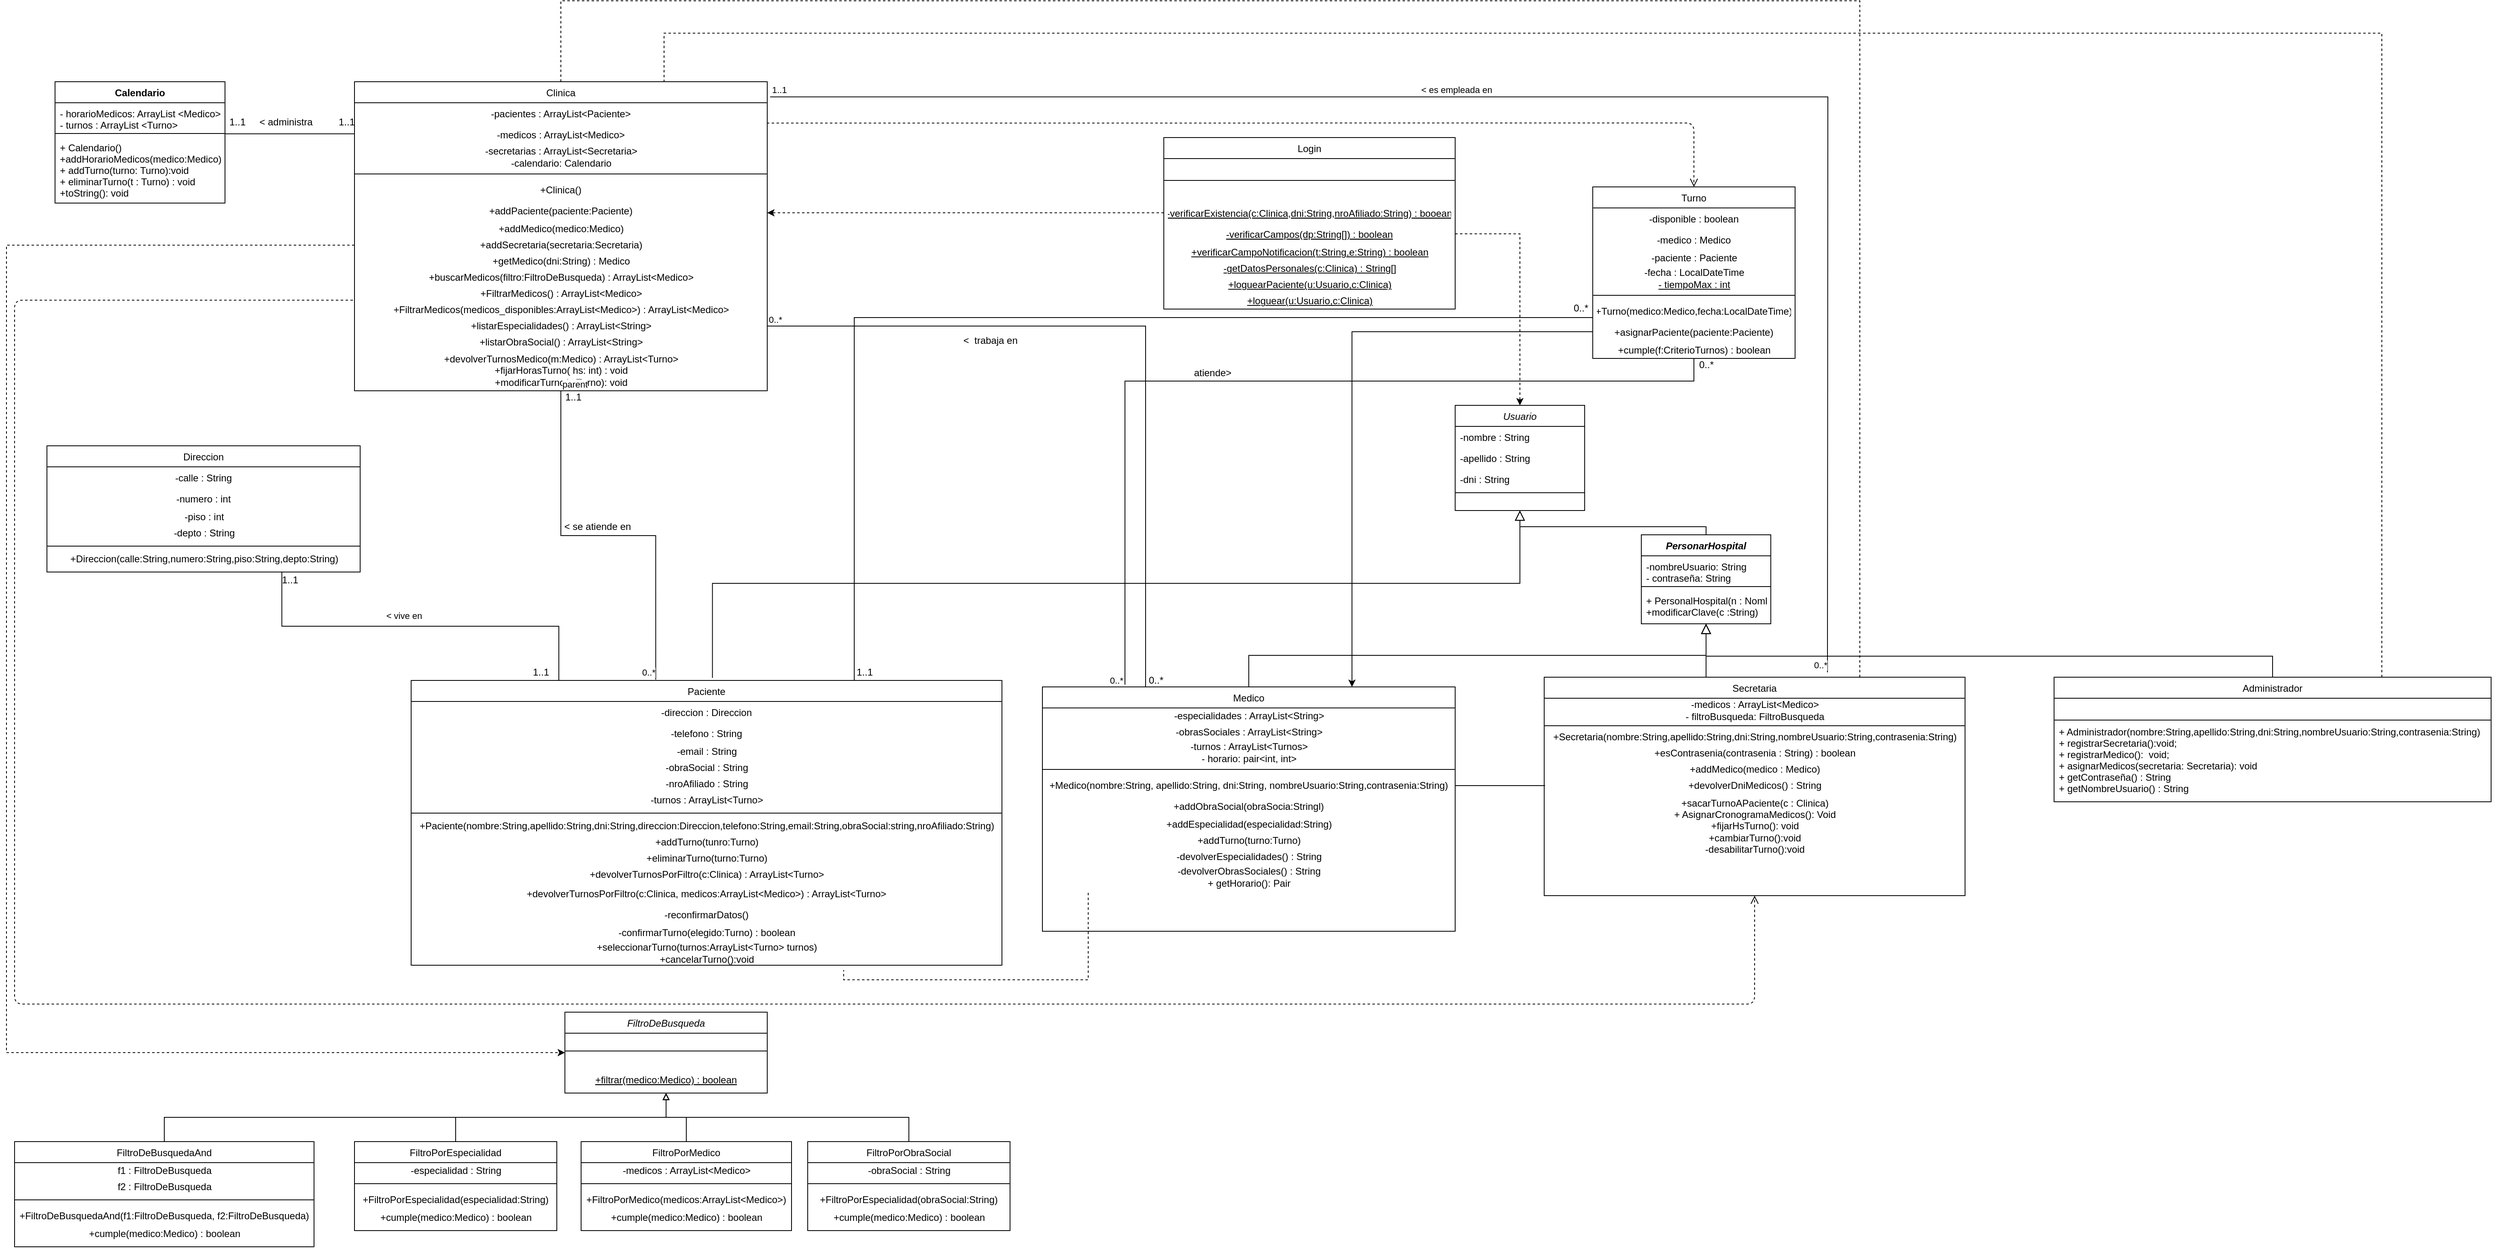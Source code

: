 <mxfile version="20.0.1" type="device" pages="2"><diagram id="C5RBs43oDa-KdzZeNtuy" name="Page-1"><mxGraphModel dx="3432" dy="2090" grid="1" gridSize="10" guides="1" tooltips="1" connect="1" arrows="1" fold="1" page="1" pageScale="1" pageWidth="827" pageHeight="1169" math="0" shadow="0"><root><mxCell id="WIyWlLk6GJQsqaUBKTNV-0"/><mxCell id="WIyWlLk6GJQsqaUBKTNV-1" parent="WIyWlLk6GJQsqaUBKTNV-0"/><mxCell id="zkfFHV4jXpPFQw0GAbJ--0" value="Usuario" style="swimlane;fontStyle=2;align=center;verticalAlign=top;childLayout=stackLayout;horizontal=1;startSize=26;horizontalStack=0;resizeParent=1;resizeLast=0;collapsible=1;marginBottom=0;rounded=0;shadow=0;strokeWidth=1;" parent="WIyWlLk6GJQsqaUBKTNV-1" vertex="1"><mxGeometry x="160" width="160" height="130" as="geometry"><mxRectangle x="230" y="140" width="160" height="26" as="alternateBounds"/></mxGeometry></mxCell><mxCell id="zkfFHV4jXpPFQw0GAbJ--1" value="-nombre : String" style="text;align=left;verticalAlign=top;spacingLeft=4;spacingRight=4;overflow=hidden;rotatable=0;points=[[0,0.5],[1,0.5]];portConstraint=eastwest;" parent="zkfFHV4jXpPFQw0GAbJ--0" vertex="1"><mxGeometry y="26" width="160" height="26" as="geometry"/></mxCell><mxCell id="zkfFHV4jXpPFQw0GAbJ--2" value="-apellido : String" style="text;align=left;verticalAlign=top;spacingLeft=4;spacingRight=4;overflow=hidden;rotatable=0;points=[[0,0.5],[1,0.5]];portConstraint=eastwest;rounded=0;shadow=0;html=0;" parent="zkfFHV4jXpPFQw0GAbJ--0" vertex="1"><mxGeometry y="52" width="160" height="26" as="geometry"/></mxCell><mxCell id="zkfFHV4jXpPFQw0GAbJ--3" value="-dni : String" style="text;align=left;verticalAlign=top;spacingLeft=4;spacingRight=4;overflow=hidden;rotatable=0;points=[[0,0.5],[1,0.5]];portConstraint=eastwest;rounded=0;shadow=0;html=0;" parent="zkfFHV4jXpPFQw0GAbJ--0" vertex="1"><mxGeometry y="78" width="160" height="26" as="geometry"/></mxCell><mxCell id="zkfFHV4jXpPFQw0GAbJ--4" value="" style="line;html=1;strokeWidth=1;align=left;verticalAlign=middle;spacingTop=-1;spacingLeft=3;spacingRight=3;rotatable=0;labelPosition=right;points=[];portConstraint=eastwest;" parent="zkfFHV4jXpPFQw0GAbJ--0" vertex="1"><mxGeometry y="104" width="160" height="8" as="geometry"/></mxCell><mxCell id="zkfFHV4jXpPFQw0GAbJ--6" value="Medico" style="swimlane;fontStyle=0;align=center;verticalAlign=top;childLayout=stackLayout;horizontal=1;startSize=26;horizontalStack=0;resizeParent=1;resizeLast=0;collapsible=1;marginBottom=0;rounded=0;shadow=0;strokeWidth=1;" parent="WIyWlLk6GJQsqaUBKTNV-1" vertex="1"><mxGeometry x="-350" y="348" width="510" height="302" as="geometry"><mxRectangle x="130" y="380" width="160" height="26" as="alternateBounds"/></mxGeometry></mxCell><mxCell id="YJvVPJlrPGk8DNCtohUj-0" value="-especialidades : ArrayList&amp;lt;String&amp;gt;" style="text;html=1;align=center;verticalAlign=middle;resizable=0;points=[];autosize=1;strokeColor=none;fillColor=none;" parent="zkfFHV4jXpPFQw0GAbJ--6" vertex="1"><mxGeometry y="26" width="510" height="20" as="geometry"/></mxCell><mxCell id="YJvVPJlrPGk8DNCtohUj-1" value="-obrasSociales : ArrayList&amp;lt;String&amp;gt;" style="text;html=1;align=center;verticalAlign=middle;resizable=0;points=[];autosize=1;strokeColor=none;fillColor=none;" parent="zkfFHV4jXpPFQw0GAbJ--6" vertex="1"><mxGeometry y="46" width="510" height="20" as="geometry"/></mxCell><mxCell id="YJvVPJlrPGk8DNCtohUj-2" value="-turnos : ArrayList&amp;lt;Turnos&amp;gt;&lt;br&gt;- horario: pair&amp;lt;int, int&amp;gt;" style="text;html=1;align=center;verticalAlign=middle;resizable=0;points=[];autosize=1;strokeColor=none;fillColor=none;" parent="zkfFHV4jXpPFQw0GAbJ--6" vertex="1"><mxGeometry y="66" width="510" height="30" as="geometry"/></mxCell><mxCell id="zkfFHV4jXpPFQw0GAbJ--9" value="" style="line;html=1;strokeWidth=1;align=left;verticalAlign=middle;spacingTop=-1;spacingLeft=3;spacingRight=3;rotatable=0;labelPosition=right;points=[];portConstraint=eastwest;" parent="zkfFHV4jXpPFQw0GAbJ--6" vertex="1"><mxGeometry y="96" width="510" height="12" as="geometry"/></mxCell><mxCell id="zkfFHV4jXpPFQw0GAbJ--10" value="+Medico(nombre:String, apellido:String, dni:String, nombreUsuario:String,contrasenia:String)" style="text;align=center;verticalAlign=top;spacingLeft=4;spacingRight=4;overflow=hidden;rotatable=0;points=[[0,0.5],[1,0.5]];portConstraint=eastwest;fontStyle=0" parent="zkfFHV4jXpPFQw0GAbJ--6" vertex="1"><mxGeometry y="108" width="510" height="26" as="geometry"/></mxCell><mxCell id="zkfFHV4jXpPFQw0GAbJ--11" value="+addObraSocial(obraSocia:Stringl)" style="text;align=center;verticalAlign=top;spacingLeft=4;spacingRight=4;overflow=hidden;rotatable=0;points=[[0,0.5],[1,0.5]];portConstraint=eastwest;" parent="zkfFHV4jXpPFQw0GAbJ--6" vertex="1"><mxGeometry y="134" width="510" height="26" as="geometry"/></mxCell><mxCell id="YJvVPJlrPGk8DNCtohUj-3" value="+addEspecialidad(especialidad:String)" style="text;html=1;align=center;verticalAlign=middle;resizable=0;points=[];autosize=1;strokeColor=none;fillColor=none;" parent="zkfFHV4jXpPFQw0GAbJ--6" vertex="1"><mxGeometry y="160" width="510" height="20" as="geometry"/></mxCell><mxCell id="YJvVPJlrPGk8DNCtohUj-4" value="+addTurno(turno:Turno)" style="text;html=1;align=center;verticalAlign=middle;resizable=0;points=[];autosize=1;strokeColor=none;fillColor=none;" parent="zkfFHV4jXpPFQw0GAbJ--6" vertex="1"><mxGeometry y="180" width="510" height="20" as="geometry"/></mxCell><mxCell id="YJvVPJlrPGk8DNCtohUj-5" value="-devolverEspecialidades() : String" style="text;html=1;align=center;verticalAlign=middle;resizable=0;points=[];autosize=1;strokeColor=none;fillColor=none;" parent="zkfFHV4jXpPFQw0GAbJ--6" vertex="1"><mxGeometry y="200" width="510" height="20" as="geometry"/></mxCell><mxCell id="YJvVPJlrPGk8DNCtohUj-7" value="-devolverObrasSociales() : String&lt;br&gt;+ getHorario(): Pair" style="text;html=1;align=center;verticalAlign=middle;resizable=0;points=[];autosize=1;strokeColor=none;fillColor=none;" parent="zkfFHV4jXpPFQw0GAbJ--6" vertex="1"><mxGeometry y="220" width="510" height="30" as="geometry"/></mxCell><mxCell id="zkfFHV4jXpPFQw0GAbJ--12" value="" style="endArrow=block;endSize=10;endFill=0;shadow=0;strokeWidth=1;rounded=0;edgeStyle=elbowEdgeStyle;elbow=vertical;" parent="WIyWlLk6GJQsqaUBKTNV-1" source="zkfFHV4jXpPFQw0GAbJ--6" target="wEVzFLcXur8qEHXcMYnz-27" edge="1"><mxGeometry width="160" relative="1" as="geometry"><mxPoint x="200" y="203" as="sourcePoint"/><mxPoint x="200" y="203" as="targetPoint"/></mxGeometry></mxCell><mxCell id="YJvVPJlrPGk8DNCtohUj-201" style="edgeStyle=elbowEdgeStyle;rounded=0;orthogonalLoop=1;jettySize=auto;elbow=vertical;html=1;exitX=0.75;exitY=0;exitDx=0;exitDy=0;entryX=0.5;entryY=0;entryDx=0;entryDy=0;endArrow=none;endFill=0;dashed=1;" parent="WIyWlLk6GJQsqaUBKTNV-1" source="zkfFHV4jXpPFQw0GAbJ--13" target="YJvVPJlrPGk8DNCtohUj-53" edge="1"><mxGeometry relative="1" as="geometry"><Array as="points"><mxPoint x="-900" y="-500"/><mxPoint x="-870" y="-500"/><mxPoint y="-500"/></Array></mxGeometry></mxCell><mxCell id="zkfFHV4jXpPFQw0GAbJ--13" value="Secretaria" style="swimlane;fontStyle=0;align=center;verticalAlign=top;childLayout=stackLayout;horizontal=1;startSize=26;horizontalStack=0;resizeParent=1;resizeLast=0;collapsible=1;marginBottom=0;rounded=0;shadow=0;strokeWidth=1;" parent="WIyWlLk6GJQsqaUBKTNV-1" vertex="1"><mxGeometry x="270" y="336" width="520" height="270" as="geometry"><mxRectangle x="340" y="380" width="170" height="26" as="alternateBounds"/></mxGeometry></mxCell><mxCell id="YJvVPJlrPGk8DNCtohUj-10" value="-medicos : ArrayList&amp;lt;Medico&amp;gt;&lt;br&gt;- filtroBusqueda: FiltroBusqueda" style="text;html=1;align=center;verticalAlign=middle;resizable=0;points=[];autosize=1;strokeColor=none;fillColor=none;" parent="zkfFHV4jXpPFQw0GAbJ--13" vertex="1"><mxGeometry y="26" width="520" height="30" as="geometry"/></mxCell><mxCell id="zkfFHV4jXpPFQw0GAbJ--15" value="" style="line;html=1;strokeWidth=1;align=left;verticalAlign=middle;spacingTop=-1;spacingLeft=3;spacingRight=3;rotatable=0;labelPosition=right;points=[];portConstraint=eastwest;" parent="zkfFHV4jXpPFQw0GAbJ--13" vertex="1"><mxGeometry y="56" width="520" height="8" as="geometry"/></mxCell><mxCell id="YJvVPJlrPGk8DNCtohUj-12" value="+Secretaria(nombre:String,apellido:String,dni:String,nombreUsuario:String,contrasenia:String)" style="text;html=1;align=center;verticalAlign=middle;resizable=0;points=[];autosize=1;strokeColor=none;fillColor=none;" parent="zkfFHV4jXpPFQw0GAbJ--13" vertex="1"><mxGeometry y="64" width="520" height="20" as="geometry"/></mxCell><mxCell id="YJvVPJlrPGk8DNCtohUj-13" value="+esContrasenia(contrasenia : String) : boolean" style="text;html=1;align=center;verticalAlign=middle;resizable=0;points=[];autosize=1;strokeColor=none;fillColor=none;" parent="zkfFHV4jXpPFQw0GAbJ--13" vertex="1"><mxGeometry y="84" width="520" height="20" as="geometry"/></mxCell><mxCell id="YJvVPJlrPGk8DNCtohUj-14" value="+addMedico(medico : Medico)" style="text;html=1;align=center;verticalAlign=middle;resizable=0;points=[];autosize=1;strokeColor=none;fillColor=none;" parent="zkfFHV4jXpPFQw0GAbJ--13" vertex="1"><mxGeometry y="104" width="520" height="20" as="geometry"/></mxCell><mxCell id="YJvVPJlrPGk8DNCtohUj-15" value="+devolverDniMedicos() : String" style="text;html=1;align=center;verticalAlign=middle;resizable=0;points=[];autosize=1;strokeColor=none;fillColor=none;" parent="zkfFHV4jXpPFQw0GAbJ--13" vertex="1"><mxGeometry y="124" width="520" height="20" as="geometry"/></mxCell><mxCell id="YJvVPJlrPGk8DNCtohUj-16" value="+sacarTurnoAPaciente(c : Clinica)&lt;br&gt;+ AsignarCronogramaMedicos(): Void&lt;br&gt;+fijarHsTurno(): void&lt;br&gt;+cambiarTurno():void&lt;br&gt;-desabilitarTurno():void" style="text;html=1;align=center;verticalAlign=middle;resizable=0;points=[];autosize=1;strokeColor=none;fillColor=none;" parent="zkfFHV4jXpPFQw0GAbJ--13" vertex="1"><mxGeometry y="144" width="520" height="80" as="geometry"/></mxCell><mxCell id="zkfFHV4jXpPFQw0GAbJ--16" value="" style="endArrow=block;endSize=10;endFill=0;shadow=0;strokeWidth=1;rounded=0;edgeStyle=elbowEdgeStyle;elbow=vertical;" parent="WIyWlLk6GJQsqaUBKTNV-1" source="zkfFHV4jXpPFQw0GAbJ--13" target="wEVzFLcXur8qEHXcMYnz-27" edge="1"><mxGeometry width="160" relative="1" as="geometry"><mxPoint x="210" y="373" as="sourcePoint"/><mxPoint x="490" y="280" as="targetPoint"/><Array as="points"><mxPoint x="470" y="290"/></Array></mxGeometry></mxCell><mxCell id="YJvVPJlrPGk8DNCtohUj-194" style="edgeStyle=elbowEdgeStyle;rounded=0;orthogonalLoop=1;jettySize=auto;html=1;exitX=0.25;exitY=0;exitDx=0;exitDy=0;entryX=0.75;entryY=1;entryDx=0;entryDy=0;endArrow=none;endFill=0;elbow=vertical;" parent="WIyWlLk6GJQsqaUBKTNV-1" source="YJvVPJlrPGk8DNCtohUj-19" target="YJvVPJlrPGk8DNCtohUj-178" edge="1"><mxGeometry relative="1" as="geometry"/></mxCell><mxCell id="JZirgzy_KNAZQHw5U1DN-0" value="&amp;lt; vive en" style="edgeLabel;html=1;align=center;verticalAlign=middle;resizable=0;points=[];" vertex="1" connectable="0" parent="YJvVPJlrPGk8DNCtohUj-194"><mxGeometry x="0.09" y="1" relative="1" as="geometry"><mxPoint x="1" y="-14" as="offset"/></mxGeometry></mxCell><mxCell id="YJvVPJlrPGk8DNCtohUj-195" style="edgeStyle=orthogonalEdgeStyle;rounded=0;orthogonalLoop=1;jettySize=auto;html=1;exitX=0.75;exitY=0;exitDx=0;exitDy=0;entryX=0;entryY=0.827;entryDx=0;entryDy=0;endArrow=none;endFill=0;entryPerimeter=0;" parent="WIyWlLk6GJQsqaUBKTNV-1" source="YJvVPJlrPGk8DNCtohUj-19" target="YJvVPJlrPGk8DNCtohUj-47" edge="1"><mxGeometry relative="1" as="geometry"/></mxCell><mxCell id="YJvVPJlrPGk8DNCtohUj-19" value="Paciente" style="swimlane;fontStyle=0;align=center;verticalAlign=top;childLayout=stackLayout;horizontal=1;startSize=26;horizontalStack=0;resizeParent=1;resizeLast=0;collapsible=1;marginBottom=0;rounded=0;shadow=0;strokeWidth=1;" parent="WIyWlLk6GJQsqaUBKTNV-1" vertex="1"><mxGeometry x="-1130" y="340" width="730" height="352" as="geometry"><mxRectangle x="130" y="380" width="160" height="26" as="alternateBounds"/></mxGeometry></mxCell><mxCell id="YJvVPJlrPGk8DNCtohUj-20" value="-direccion : Direccion" style="text;align=center;verticalAlign=top;spacingLeft=4;spacingRight=4;overflow=hidden;rotatable=0;points=[[0,0.5],[1,0.5]];portConstraint=eastwest;" parent="YJvVPJlrPGk8DNCtohUj-19" vertex="1"><mxGeometry y="26" width="730" height="26" as="geometry"/></mxCell><mxCell id="YJvVPJlrPGk8DNCtohUj-21" value="-telefono : String" style="text;align=center;verticalAlign=top;spacingLeft=4;spacingRight=4;overflow=hidden;rotatable=0;points=[[0,0.5],[1,0.5]];portConstraint=eastwest;rounded=0;shadow=0;html=0;" parent="YJvVPJlrPGk8DNCtohUj-19" vertex="1"><mxGeometry y="52" width="730" height="26" as="geometry"/></mxCell><mxCell id="YJvVPJlrPGk8DNCtohUj-22" value="-email : String" style="text;html=1;align=center;verticalAlign=middle;resizable=0;points=[];autosize=1;strokeColor=none;fillColor=none;" parent="YJvVPJlrPGk8DNCtohUj-19" vertex="1"><mxGeometry y="78" width="730" height="20" as="geometry"/></mxCell><mxCell id="YJvVPJlrPGk8DNCtohUj-23" value="-obraSocial : String" style="text;html=1;align=center;verticalAlign=middle;resizable=0;points=[];autosize=1;strokeColor=none;fillColor=none;" parent="YJvVPJlrPGk8DNCtohUj-19" vertex="1"><mxGeometry y="98" width="730" height="20" as="geometry"/></mxCell><mxCell id="YJvVPJlrPGk8DNCtohUj-24" value="-nroAfiliado : String" style="text;html=1;align=center;verticalAlign=middle;resizable=0;points=[];autosize=1;strokeColor=none;fillColor=none;" parent="YJvVPJlrPGk8DNCtohUj-19" vertex="1"><mxGeometry y="118" width="730" height="20" as="geometry"/></mxCell><mxCell id="YJvVPJlrPGk8DNCtohUj-33" value="-turnos : ArrayList&amp;lt;Turno&amp;gt;" style="text;html=1;align=center;verticalAlign=middle;resizable=0;points=[];autosize=1;strokeColor=none;fillColor=none;" parent="YJvVPJlrPGk8DNCtohUj-19" vertex="1"><mxGeometry y="138" width="730" height="20" as="geometry"/></mxCell><mxCell id="YJvVPJlrPGk8DNCtohUj-25" value="" style="line;html=1;strokeWidth=1;align=left;verticalAlign=middle;spacingTop=-1;spacingLeft=3;spacingRight=3;rotatable=0;labelPosition=right;points=[];portConstraint=eastwest;" parent="YJvVPJlrPGk8DNCtohUj-19" vertex="1"><mxGeometry y="158" width="730" height="12" as="geometry"/></mxCell><mxCell id="YJvVPJlrPGk8DNCtohUj-31" value="+Paciente(nombre:String,apellido:String,dni:String,direccion:Direccion,telefono:String,email:String,obraSocial:string,nroAfiliado:String)" style="text;html=1;align=center;verticalAlign=middle;resizable=0;points=[];autosize=1;strokeColor=none;fillColor=none;" parent="YJvVPJlrPGk8DNCtohUj-19" vertex="1"><mxGeometry y="170" width="730" height="20" as="geometry"/></mxCell><mxCell id="YJvVPJlrPGk8DNCtohUj-30" value="+addTurno(tunro:Turno)" style="text;html=1;align=center;verticalAlign=middle;resizable=0;points=[];autosize=1;strokeColor=none;fillColor=none;" parent="YJvVPJlrPGk8DNCtohUj-19" vertex="1"><mxGeometry y="190" width="730" height="20" as="geometry"/></mxCell><mxCell id="YJvVPJlrPGk8DNCtohUj-29" value="+eliminarTurno(turno:Turno)" style="text;html=1;align=center;verticalAlign=middle;resizable=0;points=[];autosize=1;strokeColor=none;fillColor=none;" parent="YJvVPJlrPGk8DNCtohUj-19" vertex="1"><mxGeometry y="210" width="730" height="20" as="geometry"/></mxCell><mxCell id="YJvVPJlrPGk8DNCtohUj-28" value="+devolverTurnosPorFiltro(c:Clinica) : ArrayList&amp;lt;Turno&amp;gt;" style="text;html=1;align=center;verticalAlign=middle;resizable=0;points=[];autosize=1;strokeColor=none;fillColor=none;" parent="YJvVPJlrPGk8DNCtohUj-19" vertex="1"><mxGeometry y="230" width="730" height="20" as="geometry"/></mxCell><mxCell id="YJvVPJlrPGk8DNCtohUj-27" value="+devolverTurnosPorFiltro(c:Clinica, medicos:ArrayList&lt;Medico&gt;) : ArrayList&lt;Turno&gt;" style="text;align=center;verticalAlign=top;spacingLeft=4;spacingRight=4;overflow=hidden;rotatable=0;points=[[0,0.5],[1,0.5]];portConstraint=eastwest;" parent="YJvVPJlrPGk8DNCtohUj-19" vertex="1"><mxGeometry y="250" width="730" height="26" as="geometry"/></mxCell><mxCell id="YJvVPJlrPGk8DNCtohUj-26" value="-reconfirmarDatos()" style="text;align=center;verticalAlign=top;spacingLeft=4;spacingRight=4;overflow=hidden;rotatable=0;points=[[0,0.5],[1,0.5]];portConstraint=eastwest;fontStyle=0" parent="YJvVPJlrPGk8DNCtohUj-19" vertex="1"><mxGeometry y="276" width="730" height="26" as="geometry"/></mxCell><mxCell id="YJvVPJlrPGk8DNCtohUj-34" value="-confirmarTurno(elegido:Turno) : boolean" style="text;html=1;align=center;verticalAlign=middle;resizable=0;points=[];autosize=1;strokeColor=none;fillColor=none;" parent="YJvVPJlrPGk8DNCtohUj-19" vertex="1"><mxGeometry y="302" width="730" height="20" as="geometry"/></mxCell><mxCell id="YJvVPJlrPGk8DNCtohUj-35" value="+seleccionarTurno(turnos:ArrayList&amp;lt;Turno&amp;gt; turnos)&lt;br&gt;+cancelarTurno():void" style="text;html=1;align=center;verticalAlign=middle;resizable=0;points=[];autosize=1;strokeColor=none;fillColor=none;" parent="YJvVPJlrPGk8DNCtohUj-19" vertex="1"><mxGeometry y="322" width="730" height="30" as="geometry"/></mxCell><mxCell id="YJvVPJlrPGk8DNCtohUj-39" value="" style="endArrow=block;endSize=10;endFill=0;shadow=0;strokeWidth=1;rounded=0;edgeStyle=elbowEdgeStyle;elbow=vertical;exitX=0.51;exitY=-0.009;exitDx=0;exitDy=0;exitPerimeter=0;entryX=0.5;entryY=1;entryDx=0;entryDy=0;" parent="WIyWlLk6GJQsqaUBKTNV-1" source="YJvVPJlrPGk8DNCtohUj-19" target="zkfFHV4jXpPFQw0GAbJ--0" edge="1"><mxGeometry width="160" relative="1" as="geometry"><mxPoint x="-760" y="338" as="sourcePoint"/><mxPoint x="300" y="250" as="targetPoint"/><Array as="points"><mxPoint x="140" y="220"/><mxPoint x="-220" y="293"/></Array></mxGeometry></mxCell><mxCell id="YJvVPJlrPGk8DNCtohUj-40" value="Turno" style="swimlane;fontStyle=0;align=center;verticalAlign=top;childLayout=stackLayout;horizontal=1;startSize=26;horizontalStack=0;resizeParent=1;resizeLast=0;collapsible=1;marginBottom=0;rounded=0;shadow=0;strokeWidth=1;" parent="WIyWlLk6GJQsqaUBKTNV-1" vertex="1"><mxGeometry x="330" y="-270" width="250" height="212" as="geometry"><mxRectangle x="130" y="380" width="160" height="26" as="alternateBounds"/></mxGeometry></mxCell><mxCell id="YJvVPJlrPGk8DNCtohUj-41" value="-disponible : boolean" style="text;align=center;verticalAlign=top;spacingLeft=4;spacingRight=4;overflow=hidden;rotatable=0;points=[[0,0.5],[1,0.5]];portConstraint=eastwest;" parent="YJvVPJlrPGk8DNCtohUj-40" vertex="1"><mxGeometry y="26" width="250" height="26" as="geometry"/></mxCell><mxCell id="YJvVPJlrPGk8DNCtohUj-42" value="-medico : Medico" style="text;align=center;verticalAlign=top;spacingLeft=4;spacingRight=4;overflow=hidden;rotatable=0;points=[[0,0.5],[1,0.5]];portConstraint=eastwest;rounded=0;shadow=0;html=0;" parent="YJvVPJlrPGk8DNCtohUj-40" vertex="1"><mxGeometry y="52" width="250" height="26" as="geometry"/></mxCell><mxCell id="YJvVPJlrPGk8DNCtohUj-43" value="-paciente : Paciente" style="text;html=1;align=center;verticalAlign=middle;resizable=0;points=[];autosize=1;strokeColor=none;fillColor=none;" parent="YJvVPJlrPGk8DNCtohUj-40" vertex="1"><mxGeometry y="78" width="250" height="20" as="geometry"/></mxCell><mxCell id="YJvVPJlrPGk8DNCtohUj-44" value="-fecha : LocalDateTime&lt;br&gt;&lt;u&gt;- tiempoMax : int&lt;/u&gt;" style="text;html=1;align=center;verticalAlign=middle;resizable=0;points=[];autosize=1;strokeColor=none;fillColor=none;" parent="YJvVPJlrPGk8DNCtohUj-40" vertex="1"><mxGeometry y="98" width="250" height="30" as="geometry"/></mxCell><mxCell id="YJvVPJlrPGk8DNCtohUj-46" value="" style="line;html=1;strokeWidth=1;align=left;verticalAlign=middle;spacingTop=-1;spacingLeft=3;spacingRight=3;rotatable=0;labelPosition=right;points=[];portConstraint=eastwest;" parent="YJvVPJlrPGk8DNCtohUj-40" vertex="1"><mxGeometry y="128" width="250" height="12" as="geometry"/></mxCell><mxCell id="YJvVPJlrPGk8DNCtohUj-47" value="+Turno(medico:Medico,fecha:LocalDateTime)" style="text;align=center;verticalAlign=top;spacingLeft=4;spacingRight=4;overflow=hidden;rotatable=0;points=[[0,0.5],[1,0.5]];portConstraint=eastwest;fontStyle=0" parent="YJvVPJlrPGk8DNCtohUj-40" vertex="1"><mxGeometry y="140" width="250" height="26" as="geometry"/></mxCell><mxCell id="YJvVPJlrPGk8DNCtohUj-48" value="+asignarPaciente(paciente:Paciente)" style="text;align=center;verticalAlign=top;spacingLeft=4;spacingRight=4;overflow=hidden;rotatable=0;points=[[0,0.5],[1,0.5]];portConstraint=eastwest;" parent="YJvVPJlrPGk8DNCtohUj-40" vertex="1"><mxGeometry y="166" width="250" height="26" as="geometry"/></mxCell><mxCell id="YJvVPJlrPGk8DNCtohUj-49" value="+cumple(f:CriterioTurnos) : boolean" style="text;html=1;align=center;verticalAlign=middle;resizable=0;points=[];autosize=1;strokeColor=none;fillColor=none;" parent="YJvVPJlrPGk8DNCtohUj-40" vertex="1"><mxGeometry y="192" width="250" height="20" as="geometry"/></mxCell><mxCell id="YJvVPJlrPGk8DNCtohUj-53" value="Clinica" style="swimlane;fontStyle=0;align=center;verticalAlign=top;childLayout=stackLayout;horizontal=1;startSize=26;horizontalStack=0;resizeParent=1;resizeLast=0;collapsible=1;marginBottom=0;rounded=0;shadow=0;strokeWidth=1;" parent="WIyWlLk6GJQsqaUBKTNV-1" vertex="1"><mxGeometry x="-1200" y="-400" width="510" height="382" as="geometry"><mxRectangle x="130" y="380" width="160" height="26" as="alternateBounds"/></mxGeometry></mxCell><mxCell id="YJvVPJlrPGk8DNCtohUj-54" value="-pacientes : ArrayList&lt;Paciente&gt;" style="text;align=center;verticalAlign=top;spacingLeft=4;spacingRight=4;overflow=hidden;rotatable=0;points=[[0,0.5],[1,0.5]];portConstraint=eastwest;" parent="YJvVPJlrPGk8DNCtohUj-53" vertex="1"><mxGeometry y="26" width="510" height="26" as="geometry"/></mxCell><mxCell id="YJvVPJlrPGk8DNCtohUj-55" value="-medicos : ArrayList&lt;Medico&gt;" style="text;align=center;verticalAlign=top;spacingLeft=4;spacingRight=4;overflow=hidden;rotatable=0;points=[[0,0.5],[1,0.5]];portConstraint=eastwest;rounded=0;shadow=0;html=0;" parent="YJvVPJlrPGk8DNCtohUj-53" vertex="1"><mxGeometry y="52" width="510" height="26" as="geometry"/></mxCell><mxCell id="YJvVPJlrPGk8DNCtohUj-56" value="-secretarias : ArrayList&amp;lt;Secretaria&amp;gt;&lt;br&gt;-calendario: Calendario" style="text;html=1;align=center;verticalAlign=middle;resizable=0;points=[];autosize=1;strokeColor=none;fillColor=none;" parent="YJvVPJlrPGk8DNCtohUj-53" vertex="1"><mxGeometry y="78" width="510" height="30" as="geometry"/></mxCell><mxCell id="YJvVPJlrPGk8DNCtohUj-59" value="" style="line;html=1;strokeWidth=1;align=left;verticalAlign=middle;spacingTop=-1;spacingLeft=3;spacingRight=3;rotatable=0;labelPosition=right;points=[];portConstraint=eastwest;" parent="YJvVPJlrPGk8DNCtohUj-53" vertex="1"><mxGeometry y="108" width="510" height="12" as="geometry"/></mxCell><mxCell id="YJvVPJlrPGk8DNCtohUj-60" value="+Clinica()" style="text;align=center;verticalAlign=top;spacingLeft=4;spacingRight=4;overflow=hidden;rotatable=0;points=[[0,0.5],[1,0.5]];portConstraint=eastwest;fontStyle=0" parent="YJvVPJlrPGk8DNCtohUj-53" vertex="1"><mxGeometry y="120" width="510" height="26" as="geometry"/></mxCell><mxCell id="YJvVPJlrPGk8DNCtohUj-61" value="+addPaciente(paciente:Paciente)" style="text;align=center;verticalAlign=top;spacingLeft=4;spacingRight=4;overflow=hidden;rotatable=0;points=[[0,0.5],[1,0.5]];portConstraint=eastwest;" parent="YJvVPJlrPGk8DNCtohUj-53" vertex="1"><mxGeometry y="146" width="510" height="26" as="geometry"/></mxCell><mxCell id="YJvVPJlrPGk8DNCtohUj-62" value="+addMedico(medico:Medico)" style="text;html=1;align=center;verticalAlign=middle;resizable=0;points=[];autosize=1;strokeColor=none;fillColor=none;" parent="YJvVPJlrPGk8DNCtohUj-53" vertex="1"><mxGeometry y="172" width="510" height="20" as="geometry"/></mxCell><mxCell id="YJvVPJlrPGk8DNCtohUj-63" value="+addSecretaria(secretaria:Secretaria)" style="text;html=1;align=center;verticalAlign=middle;resizable=0;points=[];autosize=1;strokeColor=none;fillColor=none;" parent="YJvVPJlrPGk8DNCtohUj-53" vertex="1"><mxGeometry y="192" width="510" height="20" as="geometry"/></mxCell><mxCell id="YJvVPJlrPGk8DNCtohUj-64" value="+getMedico(dni:String) : Medico" style="text;html=1;align=center;verticalAlign=middle;resizable=0;points=[];autosize=1;strokeColor=none;fillColor=none;" parent="YJvVPJlrPGk8DNCtohUj-53" vertex="1"><mxGeometry y="212" width="510" height="20" as="geometry"/></mxCell><mxCell id="YJvVPJlrPGk8DNCtohUj-65" value="+buscarMedicos(filtro:FiltroDeBusqueda) : ArrayList&amp;lt;Medico&amp;gt;" style="text;html=1;align=center;verticalAlign=middle;resizable=0;points=[];autosize=1;strokeColor=none;fillColor=none;" parent="YJvVPJlrPGk8DNCtohUj-53" vertex="1"><mxGeometry y="232" width="510" height="20" as="geometry"/></mxCell><mxCell id="YJvVPJlrPGk8DNCtohUj-66" value="+FiltrarMedicos() : ArrayList&amp;lt;Medico&amp;gt;" style="text;html=1;align=center;verticalAlign=middle;resizable=0;points=[];autosize=1;strokeColor=none;fillColor=none;" parent="YJvVPJlrPGk8DNCtohUj-53" vertex="1"><mxGeometry y="252" width="510" height="20" as="geometry"/></mxCell><mxCell id="YJvVPJlrPGk8DNCtohUj-67" value="+FiltrarMedicos(medicos_disponibles:ArrayList&amp;lt;Medico&amp;gt;) : ArrayList&amp;lt;Medico&amp;gt;" style="text;html=1;align=center;verticalAlign=middle;resizable=0;points=[];autosize=1;strokeColor=none;fillColor=none;" parent="YJvVPJlrPGk8DNCtohUj-53" vertex="1"><mxGeometry y="272" width="510" height="20" as="geometry"/></mxCell><mxCell id="YJvVPJlrPGk8DNCtohUj-68" value="+listarEspecialidades() : ArrayList&amp;lt;String&amp;gt;" style="text;html=1;align=center;verticalAlign=middle;resizable=0;points=[];autosize=1;strokeColor=none;fillColor=none;" parent="YJvVPJlrPGk8DNCtohUj-53" vertex="1"><mxGeometry y="292" width="510" height="20" as="geometry"/></mxCell><mxCell id="YJvVPJlrPGk8DNCtohUj-69" value="+listarObraSocial() : ArrayList&amp;lt;String&amp;gt;" style="text;html=1;align=center;verticalAlign=middle;resizable=0;points=[];autosize=1;strokeColor=none;fillColor=none;" parent="YJvVPJlrPGk8DNCtohUj-53" vertex="1"><mxGeometry y="312" width="510" height="20" as="geometry"/></mxCell><mxCell id="YJvVPJlrPGk8DNCtohUj-70" value="+devolverTurnosMedico(m:Medico) : ArrayList&amp;lt;Turno&amp;gt;&lt;br&gt;+fijarHorasTurno( hs: int) : void&lt;br&gt;+modificarTurno(t: Turno): void" style="text;html=1;align=center;verticalAlign=middle;resizable=0;points=[];autosize=1;strokeColor=none;fillColor=none;" parent="YJvVPJlrPGk8DNCtohUj-53" vertex="1"><mxGeometry y="332" width="510" height="50" as="geometry"/></mxCell><mxCell id="YJvVPJlrPGk8DNCtohUj-73" value="Login" style="swimlane;fontStyle=0;align=center;verticalAlign=top;childLayout=stackLayout;horizontal=1;startSize=26;horizontalStack=0;resizeParent=1;resizeLast=0;collapsible=1;marginBottom=0;rounded=0;shadow=0;strokeWidth=1;" parent="WIyWlLk6GJQsqaUBKTNV-1" vertex="1"><mxGeometry x="-200" y="-331" width="360" height="212" as="geometry"><mxRectangle x="130" y="380" width="160" height="26" as="alternateBounds"/></mxGeometry></mxCell><mxCell id="YJvVPJlrPGk8DNCtohUj-78" value="" style="line;html=1;strokeWidth=1;align=left;verticalAlign=middle;spacingTop=-1;spacingLeft=3;spacingRight=3;rotatable=0;labelPosition=right;points=[];portConstraint=eastwest;" parent="YJvVPJlrPGk8DNCtohUj-73" vertex="1"><mxGeometry y="26" width="360" height="54" as="geometry"/></mxCell><mxCell id="YJvVPJlrPGk8DNCtohUj-79" value="-verificarExistencia(c:Clinica,dni:String,nroAfiliado:String) : booean" style="text;align=center;verticalAlign=top;spacingLeft=4;spacingRight=4;overflow=hidden;rotatable=0;points=[[0,0.5],[1,0.5]];portConstraint=eastwest;fontStyle=4" parent="YJvVPJlrPGk8DNCtohUj-73" vertex="1"><mxGeometry y="80" width="360" height="26" as="geometry"/></mxCell><mxCell id="YJvVPJlrPGk8DNCtohUj-80" value="-verificarCampos(dp:String[]) : boolean" style="text;align=center;verticalAlign=top;spacingLeft=4;spacingRight=4;overflow=hidden;rotatable=0;points=[[0,0.5],[1,0.5]];portConstraint=eastwest;fontStyle=4" parent="YJvVPJlrPGk8DNCtohUj-73" vertex="1"><mxGeometry y="106" width="360" height="26" as="geometry"/></mxCell><mxCell id="YJvVPJlrPGk8DNCtohUj-81" value="&lt;u&gt;+verificarCampoNotificacion(t:String,e:String) : boolean&lt;/u&gt;" style="text;html=1;align=center;verticalAlign=middle;resizable=0;points=[];autosize=1;strokeColor=none;fillColor=none;" parent="YJvVPJlrPGk8DNCtohUj-73" vertex="1"><mxGeometry y="132" width="360" height="20" as="geometry"/></mxCell><mxCell id="YJvVPJlrPGk8DNCtohUj-82" value="&lt;u&gt;-getDatosPersonales(c:Clinica) : String[]&lt;/u&gt;" style="text;html=1;align=center;verticalAlign=middle;resizable=0;points=[];autosize=1;strokeColor=none;fillColor=none;" parent="YJvVPJlrPGk8DNCtohUj-73" vertex="1"><mxGeometry y="152" width="360" height="20" as="geometry"/></mxCell><mxCell id="YJvVPJlrPGk8DNCtohUj-83" value="&lt;u&gt;+loguearPaciente(u:Usuario,c:Clinica)&lt;/u&gt;" style="text;html=1;align=center;verticalAlign=middle;resizable=0;points=[];autosize=1;strokeColor=none;fillColor=none;" parent="YJvVPJlrPGk8DNCtohUj-73" vertex="1"><mxGeometry y="172" width="360" height="20" as="geometry"/></mxCell><mxCell id="YJvVPJlrPGk8DNCtohUj-84" value="&lt;u&gt;+loguear(u:Usuario,c:Clinica)&lt;/u&gt;" style="text;html=1;align=center;verticalAlign=middle;resizable=0;points=[];autosize=1;strokeColor=none;fillColor=none;" parent="YJvVPJlrPGk8DNCtohUj-73" vertex="1"><mxGeometry y="192" width="360" height="20" as="geometry"/></mxCell><mxCell id="YJvVPJlrPGk8DNCtohUj-137" value="FiltroDeBusqueda" style="swimlane;fontStyle=2;align=center;verticalAlign=top;childLayout=stackLayout;horizontal=1;startSize=26;horizontalStack=0;resizeParent=1;resizeLast=0;collapsible=1;marginBottom=0;rounded=0;shadow=0;strokeWidth=1;" parent="WIyWlLk6GJQsqaUBKTNV-1" vertex="1"><mxGeometry x="-940" y="750" width="250" height="100" as="geometry"><mxRectangle x="130" y="380" width="160" height="26" as="alternateBounds"/></mxGeometry></mxCell><mxCell id="YJvVPJlrPGk8DNCtohUj-140" value="" style="line;html=1;strokeWidth=1;align=left;verticalAlign=middle;spacingTop=-1;spacingLeft=3;spacingRight=3;rotatable=0;labelPosition=right;points=[];portConstraint=eastwest;" parent="YJvVPJlrPGk8DNCtohUj-137" vertex="1"><mxGeometry y="26" width="250" height="44" as="geometry"/></mxCell><mxCell id="YJvVPJlrPGk8DNCtohUj-141" value="+filtrar(medico:Medico) : boolean" style="text;align=center;verticalAlign=top;spacingLeft=4;spacingRight=4;overflow=hidden;rotatable=0;points=[[0,0.5],[1,0.5]];portConstraint=eastwest;fontStyle=4" parent="YJvVPJlrPGk8DNCtohUj-137" vertex="1"><mxGeometry y="70" width="250" height="26" as="geometry"/></mxCell><mxCell id="YJvVPJlrPGk8DNCtohUj-209" style="edgeStyle=elbowEdgeStyle;rounded=0;orthogonalLoop=1;jettySize=auto;elbow=vertical;html=1;endArrow=block;endFill=0;" parent="WIyWlLk6GJQsqaUBKTNV-1" source="YJvVPJlrPGk8DNCtohUj-143" target="YJvVPJlrPGk8DNCtohUj-137" edge="1"><mxGeometry relative="1" as="geometry"/></mxCell><mxCell id="YJvVPJlrPGk8DNCtohUj-143" value="FiltroDeBusquedaAnd" style="swimlane;fontStyle=0;align=center;verticalAlign=top;childLayout=stackLayout;horizontal=1;startSize=26;horizontalStack=0;resizeParent=1;resizeLast=0;collapsible=1;marginBottom=0;rounded=0;shadow=0;strokeWidth=1;" parent="WIyWlLk6GJQsqaUBKTNV-1" vertex="1"><mxGeometry x="-1620" y="910" width="370" height="130" as="geometry"><mxRectangle x="130" y="380" width="160" height="26" as="alternateBounds"/></mxGeometry></mxCell><mxCell id="YJvVPJlrPGk8DNCtohUj-144" value="f1 : FiltroDeBusqueda" style="text;html=1;align=center;verticalAlign=middle;resizable=0;points=[];autosize=1;strokeColor=none;fillColor=none;" parent="YJvVPJlrPGk8DNCtohUj-143" vertex="1"><mxGeometry y="26" width="370" height="20" as="geometry"/></mxCell><mxCell id="YJvVPJlrPGk8DNCtohUj-145" value="f2 : FiltroDeBusqueda" style="text;html=1;align=center;verticalAlign=middle;resizable=0;points=[];autosize=1;strokeColor=none;fillColor=none;" parent="YJvVPJlrPGk8DNCtohUj-143" vertex="1"><mxGeometry y="46" width="370" height="20" as="geometry"/></mxCell><mxCell id="YJvVPJlrPGk8DNCtohUj-146" value="" style="line;html=1;strokeWidth=1;align=left;verticalAlign=middle;spacingTop=-1;spacingLeft=3;spacingRight=3;rotatable=0;labelPosition=right;points=[];portConstraint=eastwest;" parent="YJvVPJlrPGk8DNCtohUj-143" vertex="1"><mxGeometry y="66" width="370" height="12" as="geometry"/></mxCell><mxCell id="YJvVPJlrPGk8DNCtohUj-147" value="+FiltroDeBusquedaAnd(f1:FiltroDeBusqueda, f2:FiltroDeBusqueda)" style="text;align=center;verticalAlign=top;spacingLeft=4;spacingRight=4;overflow=hidden;rotatable=0;points=[[0,0.5],[1,0.5]];portConstraint=eastwest;" parent="YJvVPJlrPGk8DNCtohUj-143" vertex="1"><mxGeometry y="78" width="370" height="26" as="geometry"/></mxCell><mxCell id="YJvVPJlrPGk8DNCtohUj-148" value="+cumple(medico:Medico) : boolean" style="text;html=1;align=center;verticalAlign=middle;resizable=0;points=[];autosize=1;strokeColor=none;fillColor=none;" parent="YJvVPJlrPGk8DNCtohUj-143" vertex="1"><mxGeometry y="104" width="370" height="20" as="geometry"/></mxCell><mxCell id="YJvVPJlrPGk8DNCtohUj-210" style="edgeStyle=elbowEdgeStyle;rounded=0;orthogonalLoop=1;jettySize=auto;elbow=vertical;html=1;endArrow=block;endFill=0;" parent="WIyWlLk6GJQsqaUBKTNV-1" source="YJvVPJlrPGk8DNCtohUj-149" target="YJvVPJlrPGk8DNCtohUj-137" edge="1"><mxGeometry relative="1" as="geometry"/></mxCell><mxCell id="YJvVPJlrPGk8DNCtohUj-149" value="FiltroPorEspecialidad" style="swimlane;fontStyle=0;align=center;verticalAlign=top;childLayout=stackLayout;horizontal=1;startSize=26;horizontalStack=0;resizeParent=1;resizeLast=0;collapsible=1;marginBottom=0;rounded=0;shadow=0;strokeWidth=1;" parent="WIyWlLk6GJQsqaUBKTNV-1" vertex="1"><mxGeometry x="-1200" y="910" width="250" height="110" as="geometry"><mxRectangle x="130" y="380" width="160" height="26" as="alternateBounds"/></mxGeometry></mxCell><mxCell id="YJvVPJlrPGk8DNCtohUj-151" value="-especialidad : String" style="text;html=1;align=center;verticalAlign=middle;resizable=0;points=[];autosize=1;strokeColor=none;fillColor=none;" parent="YJvVPJlrPGk8DNCtohUj-149" vertex="1"><mxGeometry y="26" width="250" height="20" as="geometry"/></mxCell><mxCell id="YJvVPJlrPGk8DNCtohUj-152" value="" style="line;html=1;strokeWidth=1;align=left;verticalAlign=middle;spacingTop=-1;spacingLeft=3;spacingRight=3;rotatable=0;labelPosition=right;points=[];portConstraint=eastwest;" parent="YJvVPJlrPGk8DNCtohUj-149" vertex="1"><mxGeometry y="46" width="250" height="12" as="geometry"/></mxCell><mxCell id="YJvVPJlrPGk8DNCtohUj-153" value="+FiltroPorEspecialidad(especialidad:String)" style="text;align=center;verticalAlign=top;spacingLeft=4;spacingRight=4;overflow=hidden;rotatable=0;points=[[0,0.5],[1,0.5]];portConstraint=eastwest;" parent="YJvVPJlrPGk8DNCtohUj-149" vertex="1"><mxGeometry y="58" width="250" height="26" as="geometry"/></mxCell><mxCell id="YJvVPJlrPGk8DNCtohUj-154" value="+cumple(medico:Medico) : boolean" style="text;html=1;align=center;verticalAlign=middle;resizable=0;points=[];autosize=1;strokeColor=none;fillColor=none;" parent="YJvVPJlrPGk8DNCtohUj-149" vertex="1"><mxGeometry y="84" width="250" height="20" as="geometry"/></mxCell><mxCell id="YJvVPJlrPGk8DNCtohUj-211" style="edgeStyle=elbowEdgeStyle;rounded=0;orthogonalLoop=1;jettySize=auto;elbow=vertical;html=1;endArrow=block;endFill=0;" parent="WIyWlLk6GJQsqaUBKTNV-1" source="YJvVPJlrPGk8DNCtohUj-155" target="YJvVPJlrPGk8DNCtohUj-137" edge="1"><mxGeometry relative="1" as="geometry"/></mxCell><mxCell id="YJvVPJlrPGk8DNCtohUj-155" value="FiltroPorMedico" style="swimlane;fontStyle=0;align=center;verticalAlign=top;childLayout=stackLayout;horizontal=1;startSize=26;horizontalStack=0;resizeParent=1;resizeLast=0;collapsible=1;marginBottom=0;rounded=0;shadow=0;strokeWidth=1;" parent="WIyWlLk6GJQsqaUBKTNV-1" vertex="1"><mxGeometry x="-920" y="910" width="260" height="110" as="geometry"><mxRectangle x="130" y="380" width="160" height="26" as="alternateBounds"/></mxGeometry></mxCell><mxCell id="YJvVPJlrPGk8DNCtohUj-157" value="-medicos : ArrayList&amp;lt;Medico&amp;gt;" style="text;html=1;align=center;verticalAlign=middle;resizable=0;points=[];autosize=1;strokeColor=none;fillColor=none;" parent="YJvVPJlrPGk8DNCtohUj-155" vertex="1"><mxGeometry y="26" width="260" height="20" as="geometry"/></mxCell><mxCell id="YJvVPJlrPGk8DNCtohUj-158" value="" style="line;html=1;strokeWidth=1;align=left;verticalAlign=middle;spacingTop=-1;spacingLeft=3;spacingRight=3;rotatable=0;labelPosition=right;points=[];portConstraint=eastwest;" parent="YJvVPJlrPGk8DNCtohUj-155" vertex="1"><mxGeometry y="46" width="260" height="12" as="geometry"/></mxCell><mxCell id="YJvVPJlrPGk8DNCtohUj-159" value="+FiltroPorMedico(medicos:ArrayList&lt;Medico&gt;)" style="text;align=center;verticalAlign=top;spacingLeft=4;spacingRight=4;overflow=hidden;rotatable=0;points=[[0,0.5],[1,0.5]];portConstraint=eastwest;" parent="YJvVPJlrPGk8DNCtohUj-155" vertex="1"><mxGeometry y="58" width="260" height="26" as="geometry"/></mxCell><mxCell id="YJvVPJlrPGk8DNCtohUj-160" value="+cumple(medico:Medico) : boolean" style="text;html=1;align=center;verticalAlign=middle;resizable=0;points=[];autosize=1;strokeColor=none;fillColor=none;" parent="YJvVPJlrPGk8DNCtohUj-155" vertex="1"><mxGeometry y="84" width="260" height="20" as="geometry"/></mxCell><mxCell id="YJvVPJlrPGk8DNCtohUj-212" style="edgeStyle=elbowEdgeStyle;rounded=0;orthogonalLoop=1;jettySize=auto;elbow=vertical;html=1;endArrow=block;endFill=0;" parent="WIyWlLk6GJQsqaUBKTNV-1" source="YJvVPJlrPGk8DNCtohUj-167" target="YJvVPJlrPGk8DNCtohUj-137" edge="1"><mxGeometry relative="1" as="geometry"/></mxCell><mxCell id="YJvVPJlrPGk8DNCtohUj-167" value="FiltroPorObraSocial" style="swimlane;fontStyle=0;align=center;verticalAlign=top;childLayout=stackLayout;horizontal=1;startSize=26;horizontalStack=0;resizeParent=1;resizeLast=0;collapsible=1;marginBottom=0;rounded=0;shadow=0;strokeWidth=1;" parent="WIyWlLk6GJQsqaUBKTNV-1" vertex="1"><mxGeometry x="-640" y="910" width="250" height="110" as="geometry"><mxRectangle x="130" y="380" width="160" height="26" as="alternateBounds"/></mxGeometry></mxCell><mxCell id="YJvVPJlrPGk8DNCtohUj-168" value="-obraSocial : String" style="text;html=1;align=center;verticalAlign=middle;resizable=0;points=[];autosize=1;strokeColor=none;fillColor=none;" parent="YJvVPJlrPGk8DNCtohUj-167" vertex="1"><mxGeometry y="26" width="250" height="20" as="geometry"/></mxCell><mxCell id="YJvVPJlrPGk8DNCtohUj-169" value="" style="line;html=1;strokeWidth=1;align=left;verticalAlign=middle;spacingTop=-1;spacingLeft=3;spacingRight=3;rotatable=0;labelPosition=right;points=[];portConstraint=eastwest;" parent="YJvVPJlrPGk8DNCtohUj-167" vertex="1"><mxGeometry y="46" width="250" height="12" as="geometry"/></mxCell><mxCell id="YJvVPJlrPGk8DNCtohUj-170" value="+FiltroPorEspecialidad(obraSocial:String)" style="text;align=center;verticalAlign=top;spacingLeft=4;spacingRight=4;overflow=hidden;rotatable=0;points=[[0,0.5],[1,0.5]];portConstraint=eastwest;" parent="YJvVPJlrPGk8DNCtohUj-167" vertex="1"><mxGeometry y="58" width="250" height="26" as="geometry"/></mxCell><mxCell id="YJvVPJlrPGk8DNCtohUj-171" value="+cumple(medico:Medico) : boolean" style="text;html=1;align=center;verticalAlign=middle;resizable=0;points=[];autosize=1;strokeColor=none;fillColor=none;" parent="YJvVPJlrPGk8DNCtohUj-167" vertex="1"><mxGeometry y="84" width="250" height="20" as="geometry"/></mxCell><mxCell id="YJvVPJlrPGk8DNCtohUj-178" value="Direccion" style="swimlane;fontStyle=0;align=center;verticalAlign=top;childLayout=stackLayout;horizontal=1;startSize=26;horizontalStack=0;resizeParent=1;resizeLast=0;collapsible=1;marginBottom=0;rounded=0;shadow=0;strokeWidth=1;" parent="WIyWlLk6GJQsqaUBKTNV-1" vertex="1"><mxGeometry x="-1580" y="50" width="387" height="156" as="geometry"><mxRectangle x="130" y="380" width="160" height="26" as="alternateBounds"/></mxGeometry></mxCell><mxCell id="YJvVPJlrPGk8DNCtohUj-179" value="-calle : String" style="text;align=center;verticalAlign=top;spacingLeft=4;spacingRight=4;overflow=hidden;rotatable=0;points=[[0,0.5],[1,0.5]];portConstraint=eastwest;" parent="YJvVPJlrPGk8DNCtohUj-178" vertex="1"><mxGeometry y="26" width="387" height="26" as="geometry"/></mxCell><mxCell id="YJvVPJlrPGk8DNCtohUj-180" value="-numero : int" style="text;align=center;verticalAlign=top;spacingLeft=4;spacingRight=4;overflow=hidden;rotatable=0;points=[[0,0.5],[1,0.5]];portConstraint=eastwest;rounded=0;shadow=0;html=0;" parent="YJvVPJlrPGk8DNCtohUj-178" vertex="1"><mxGeometry y="52" width="387" height="26" as="geometry"/></mxCell><mxCell id="YJvVPJlrPGk8DNCtohUj-181" value="-piso : int" style="text;html=1;align=center;verticalAlign=middle;resizable=0;points=[];autosize=1;strokeColor=none;fillColor=none;" parent="YJvVPJlrPGk8DNCtohUj-178" vertex="1"><mxGeometry y="78" width="387" height="20" as="geometry"/></mxCell><mxCell id="YJvVPJlrPGk8DNCtohUj-182" value="-depto : String" style="text;html=1;align=center;verticalAlign=middle;resizable=0;points=[];autosize=1;strokeColor=none;fillColor=none;" parent="YJvVPJlrPGk8DNCtohUj-178" vertex="1"><mxGeometry y="98" width="387" height="20" as="geometry"/></mxCell><mxCell id="YJvVPJlrPGk8DNCtohUj-185" value="" style="line;html=1;strokeWidth=1;align=left;verticalAlign=middle;spacingTop=-1;spacingLeft=3;spacingRight=3;rotatable=0;labelPosition=right;points=[];portConstraint=eastwest;" parent="YJvVPJlrPGk8DNCtohUj-178" vertex="1"><mxGeometry y="118" width="387" height="12" as="geometry"/></mxCell><mxCell id="YJvVPJlrPGk8DNCtohUj-186" value="+Direccion(calle:String,numero:String,piso:String,depto:String)" style="text;html=1;align=center;verticalAlign=middle;resizable=0;points=[];autosize=1;strokeColor=none;fillColor=none;" parent="YJvVPJlrPGk8DNCtohUj-178" vertex="1"><mxGeometry y="130" width="387" height="20" as="geometry"/></mxCell><mxCell id="YJvVPJlrPGk8DNCtohUj-197" style="edgeStyle=elbowEdgeStyle;rounded=0;orthogonalLoop=1;jettySize=auto;elbow=vertical;html=1;entryX=0.732;entryY=1.2;entryDx=0;entryDy=0;entryPerimeter=0;dashed=1;endArrow=none;endFill=0;exitX=0.111;exitY=1.15;exitDx=0;exitDy=0;exitPerimeter=0;" parent="WIyWlLk6GJQsqaUBKTNV-1" source="YJvVPJlrPGk8DNCtohUj-7" target="YJvVPJlrPGk8DNCtohUj-35" edge="1"><mxGeometry relative="1" as="geometry"><Array as="points"><mxPoint x="-360" y="710"/></Array></mxGeometry></mxCell><mxCell id="YJvVPJlrPGk8DNCtohUj-198" style="edgeStyle=elbowEdgeStyle;rounded=0;orthogonalLoop=1;jettySize=auto;elbow=vertical;html=1;entryX=0.2;entryY=-0.009;entryDx=0;entryDy=0;entryPerimeter=0;endArrow=none;endFill=0;" parent="WIyWlLk6GJQsqaUBKTNV-1" source="YJvVPJlrPGk8DNCtohUj-49" target="zkfFHV4jXpPFQw0GAbJ--6" edge="1"><mxGeometry relative="1" as="geometry"><Array as="points"><mxPoint x="160" y="-30"/></Array></mxGeometry></mxCell><mxCell id="YJvVPJlrPGk8DNCtohUj-200" style="edgeStyle=elbowEdgeStyle;rounded=0;orthogonalLoop=1;jettySize=auto;elbow=vertical;html=1;entryX=1;entryY=0.5;entryDx=0;entryDy=0;endArrow=none;endFill=0;" parent="WIyWlLk6GJQsqaUBKTNV-1" target="zkfFHV4jXpPFQw0GAbJ--10" edge="1"><mxGeometry relative="1" as="geometry"><mxPoint x="271" y="470" as="sourcePoint"/><Array as="points"><mxPoint x="210" y="470"/></Array></mxGeometry></mxCell><mxCell id="YJvVPJlrPGk8DNCtohUj-218" style="rounded=0;orthogonalLoop=1;jettySize=auto;html=1;entryX=0;entryY=0.5;entryDx=0;entryDy=0;endArrow=classic;endFill=1;edgeStyle=elbowEdgeStyle;dashed=1;" parent="WIyWlLk6GJQsqaUBKTNV-1" source="YJvVPJlrPGk8DNCtohUj-63" target="YJvVPJlrPGk8DNCtohUj-137" edge="1"><mxGeometry relative="1" as="geometry"><Array as="points"><mxPoint x="-1630" y="-50"/><mxPoint x="-1600" y="260"/></Array></mxGeometry></mxCell><mxCell id="YJvVPJlrPGk8DNCtohUj-219" style="edgeStyle=orthogonalEdgeStyle;rounded=0;orthogonalLoop=1;jettySize=auto;html=1;entryX=0.5;entryY=0;entryDx=0;entryDy=0;dashed=1;endArrow=classic;endFill=1;" parent="WIyWlLk6GJQsqaUBKTNV-1" source="YJvVPJlrPGk8DNCtohUj-80" target="zkfFHV4jXpPFQw0GAbJ--0" edge="1"><mxGeometry relative="1" as="geometry"/></mxCell><mxCell id="YJvVPJlrPGk8DNCtohUj-220" style="edgeStyle=elbowEdgeStyle;rounded=0;orthogonalLoop=1;jettySize=auto;html=1;dashed=1;endArrow=classic;endFill=1;elbow=vertical;" parent="WIyWlLk6GJQsqaUBKTNV-1" source="YJvVPJlrPGk8DNCtohUj-79" target="YJvVPJlrPGk8DNCtohUj-53" edge="1"><mxGeometry relative="1" as="geometry"/></mxCell><mxCell id="YJvVPJlrPGk8DNCtohUj-221" style="edgeStyle=orthogonalEdgeStyle;rounded=0;orthogonalLoop=1;jettySize=auto;elbow=vertical;html=1;entryX=0.75;entryY=0;entryDx=0;entryDy=0;endArrow=classic;endFill=1;" parent="WIyWlLk6GJQsqaUBKTNV-1" source="YJvVPJlrPGk8DNCtohUj-48" target="zkfFHV4jXpPFQw0GAbJ--6" edge="1"><mxGeometry relative="1" as="geometry"/></mxCell><mxCell id="wEVzFLcXur8qEHXcMYnz-0" value="Administrador" style="swimlane;fontStyle=0;align=center;verticalAlign=top;childLayout=stackLayout;horizontal=1;startSize=26;horizontalStack=0;resizeParent=1;resizeLast=0;collapsible=1;marginBottom=0;rounded=0;shadow=0;strokeWidth=1;" parent="WIyWlLk6GJQsqaUBKTNV-1" vertex="1"><mxGeometry x="900" y="336" width="540" height="154" as="geometry"><mxRectangle x="550" y="140" width="160" height="26" as="alternateBounds"/></mxGeometry></mxCell><mxCell id="wEVzFLcXur8qEHXcMYnz-3" value="" style="line;html=1;strokeWidth=1;align=left;verticalAlign=middle;spacingTop=-1;spacingLeft=3;spacingRight=3;rotatable=0;labelPosition=right;points=[];portConstraint=eastwest;" parent="wEVzFLcXur8qEHXcMYnz-0" vertex="1"><mxGeometry y="26" width="540" height="54" as="geometry"/></mxCell><mxCell id="wEVzFLcXur8qEHXcMYnz-7" value="" style="endArrow=block;endSize=10;endFill=0;shadow=0;strokeWidth=1;rounded=0;edgeStyle=elbowEdgeStyle;elbow=vertical;exitX=0.5;exitY=0;exitDx=0;exitDy=0;" parent="WIyWlLk6GJQsqaUBKTNV-1" source="wEVzFLcXur8qEHXcMYnz-0" target="wEVzFLcXur8qEHXcMYnz-27" edge="1"><mxGeometry width="160" relative="1" as="geometry"><mxPoint x="990" y="340" as="sourcePoint"/><mxPoint x="550" y="290" as="targetPoint"/><Array as="points"><mxPoint x="570" y="310"/><mxPoint x="470" y="303"/></Array></mxGeometry></mxCell><mxCell id="wEVzFLcXur8qEHXcMYnz-8" style="edgeStyle=elbowEdgeStyle;rounded=0;orthogonalLoop=1;jettySize=auto;elbow=vertical;html=1;exitX=0.75;exitY=0;exitDx=0;exitDy=0;entryX=0.75;entryY=0;entryDx=0;entryDy=0;endArrow=none;endFill=0;dashed=1;" parent="WIyWlLk6GJQsqaUBKTNV-1" source="wEVzFLcXur8qEHXcMYnz-0" target="YJvVPJlrPGk8DNCtohUj-53" edge="1"><mxGeometry relative="1" as="geometry"><Array as="points"><mxPoint x="90" y="-460"/><mxPoint x="-860" y="-490"/><mxPoint x="10" y="-490"/></Array><mxPoint x="670" y="346" as="sourcePoint"/><mxPoint x="-935" y="-390" as="targetPoint"/></mxGeometry></mxCell><mxCell id="wEVzFLcXur8qEHXcMYnz-10" value="Calendario" style="swimlane;fontStyle=1;align=center;verticalAlign=top;childLayout=stackLayout;horizontal=1;startSize=26;horizontalStack=0;resizeParent=1;resizeParentMax=0;resizeLast=0;collapsible=1;marginBottom=0;" parent="WIyWlLk6GJQsqaUBKTNV-1" vertex="1"><mxGeometry x="-1570" y="-400" width="210" height="150" as="geometry"/></mxCell><mxCell id="wEVzFLcXur8qEHXcMYnz-11" value="- horarioMedicos: ArrayList &lt;Medico&gt;&#10;- turnos : ArrayList &lt;Turno&gt;" style="text;strokeColor=none;fillColor=none;align=left;verticalAlign=top;spacingLeft=4;spacingRight=4;overflow=hidden;rotatable=0;points=[[0,0.5],[1,0.5]];portConstraint=eastwest;" parent="wEVzFLcXur8qEHXcMYnz-10" vertex="1"><mxGeometry y="26" width="210" height="34" as="geometry"/></mxCell><mxCell id="wEVzFLcXur8qEHXcMYnz-12" value="" style="line;strokeWidth=1;fillColor=none;align=left;verticalAlign=middle;spacingTop=-1;spacingLeft=3;spacingRight=3;rotatable=0;labelPosition=right;points=[];portConstraint=eastwest;" parent="wEVzFLcXur8qEHXcMYnz-10" vertex="1"><mxGeometry y="60" width="210" height="8" as="geometry"/></mxCell><mxCell id="wEVzFLcXur8qEHXcMYnz-13" value="+ Calendario()&#10;+addHorarioMedicos(medico:Medico): void&#10;+ addTurno(turno: Turno):void&#10;+ eliminarTurno(t : Turno) : void&#10;+toString(): void" style="text;strokeColor=none;fillColor=none;align=left;verticalAlign=top;spacingLeft=4;spacingRight=4;overflow=hidden;rotatable=0;points=[[0,0.5],[1,0.5]];portConstraint=eastwest;" parent="wEVzFLcXur8qEHXcMYnz-10" vertex="1"><mxGeometry y="68" width="210" height="82" as="geometry"/></mxCell><mxCell id="wEVzFLcXur8qEHXcMYnz-4" value="+ Administrador(nombre:String,apellido:String,dni:String,nombreUsuario:String,contrasenia:String)&#10;+ registrarSecretaria():void;&#10;+ registrarMedico():  void;&#10;+ asignarMedicos(secretaria: Secretaria): void&#10;+ getContraseña() : String&#10;+ getNombreUsuario() : String&#10;&#10;&#10;" style="text;align=left;verticalAlign=top;spacingLeft=4;spacingRight=4;overflow=hidden;rotatable=0;points=[[0,0.5],[1,0.5]];portConstraint=eastwest;" parent="WIyWlLk6GJQsqaUBKTNV-1" vertex="1"><mxGeometry x="900" y="390" width="550" height="110" as="geometry"/></mxCell><mxCell id="wEVzFLcXur8qEHXcMYnz-14" value="" style="html=1;verticalAlign=bottom;endArrow=open;dashed=1;endSize=8;exitX=0.999;exitY=-0.032;exitDx=0;exitDy=0;exitPerimeter=0;entryX=0.5;entryY=0;entryDx=0;entryDy=0;" parent="WIyWlLk6GJQsqaUBKTNV-1" source="YJvVPJlrPGk8DNCtohUj-55" target="YJvVPJlrPGk8DNCtohUj-40" edge="1"><mxGeometry relative="1" as="geometry"><mxPoint x="-440" y="-90" as="sourcePoint"/><mxPoint x="400" y="-84" as="targetPoint"/><Array as="points"><mxPoint x="380" y="-349"/><mxPoint x="455" y="-349"/></Array></mxGeometry></mxCell><mxCell id="wEVzFLcXur8qEHXcMYnz-16" value="" style="html=1;verticalAlign=bottom;endArrow=open;dashed=1;endSize=8;" parent="WIyWlLk6GJQsqaUBKTNV-1" target="zkfFHV4jXpPFQw0GAbJ--13" edge="1"><mxGeometry x="-0.186" y="-61" relative="1" as="geometry"><mxPoint x="-1202" y="-130" as="sourcePoint"/><mxPoint x="360" y="610" as="targetPoint"/><Array as="points"><mxPoint x="-1620" y="-130"/><mxPoint x="-1620" y="740"/><mxPoint x="-560" y="740"/><mxPoint x="530" y="740"/></Array><mxPoint as="offset"/></mxGeometry></mxCell><mxCell id="wEVzFLcXur8qEHXcMYnz-23" value="" style="endArrow=none;html=1;edgeStyle=orthogonalEdgeStyle;" parent="WIyWlLk6GJQsqaUBKTNV-1" edge="1"><mxGeometry relative="1" as="geometry"><mxPoint x="-1360" y="-335.59" as="sourcePoint"/><mxPoint x="-1200" y="-335.59" as="targetPoint"/></mxGeometry></mxCell><mxCell id="wEVzFLcXur8qEHXcMYnz-26" value="&amp;lt; administra" style="text;html=1;align=center;verticalAlign=middle;resizable=0;points=[];autosize=1;" parent="WIyWlLk6GJQsqaUBKTNV-1" vertex="1"><mxGeometry x="-1325" y="-360" width="80" height="20" as="geometry"/></mxCell><mxCell id="wEVzFLcXur8qEHXcMYnz-27" value="PersonarHospital" style="swimlane;fontStyle=3;align=center;verticalAlign=top;childLayout=stackLayout;horizontal=1;startSize=26;horizontalStack=0;resizeParent=1;resizeParentMax=0;resizeLast=0;collapsible=1;marginBottom=0;" parent="WIyWlLk6GJQsqaUBKTNV-1" vertex="1"><mxGeometry x="390" y="160" width="160" height="110" as="geometry"/></mxCell><mxCell id="wEVzFLcXur8qEHXcMYnz-28" value="-nombreUsuario: String&#10;- contraseña: String" style="text;strokeColor=none;fillColor=none;align=left;verticalAlign=top;spacingLeft=4;spacingRight=4;overflow=hidden;rotatable=0;points=[[0,0.5],[1,0.5]];portConstraint=eastwest;" parent="wEVzFLcXur8qEHXcMYnz-27" vertex="1"><mxGeometry y="26" width="160" height="34" as="geometry"/></mxCell><mxCell id="wEVzFLcXur8qEHXcMYnz-29" value="" style="line;strokeWidth=1;fillColor=none;align=left;verticalAlign=middle;spacingTop=-1;spacingLeft=3;spacingRight=3;rotatable=0;labelPosition=right;points=[];portConstraint=eastwest;" parent="wEVzFLcXur8qEHXcMYnz-27" vertex="1"><mxGeometry y="60" width="160" height="8" as="geometry"/></mxCell><mxCell id="wEVzFLcXur8qEHXcMYnz-30" value="+ PersonalHospital(n : Nombre, c : Contraseña)&#10;+modificarClave(c :String)" style="text;strokeColor=none;fillColor=none;align=left;verticalAlign=top;spacingLeft=4;spacingRight=4;overflow=hidden;rotatable=0;points=[[0,0.5],[1,0.5]];portConstraint=eastwest;" parent="wEVzFLcXur8qEHXcMYnz-27" vertex="1"><mxGeometry y="68" width="160" height="42" as="geometry"/></mxCell><mxCell id="wEVzFLcXur8qEHXcMYnz-31" value="" style="endArrow=block;endSize=10;endFill=0;shadow=0;strokeWidth=1;rounded=0;edgeStyle=elbowEdgeStyle;elbow=vertical;exitX=0.5;exitY=0;exitDx=0;exitDy=0;" parent="WIyWlLk6GJQsqaUBKTNV-1" source="wEVzFLcXur8qEHXcMYnz-27" edge="1"><mxGeometry width="160" relative="1" as="geometry"><mxPoint x="240" y="290" as="sourcePoint"/><mxPoint x="240" y="130" as="targetPoint"/><Array as="points"><mxPoint x="340" y="150"/><mxPoint x="319.43" y="260"/><mxPoint x="-40.57" y="333"/></Array></mxGeometry></mxCell><mxCell id="JZirgzy_KNAZQHw5U1DN-1" value="1..1" style="text;html=1;align=center;verticalAlign=middle;resizable=0;points=[];autosize=1;strokeColor=none;fillColor=none;" vertex="1" parent="WIyWlLk6GJQsqaUBKTNV-1"><mxGeometry x="-1300" y="206" width="40" height="20" as="geometry"/></mxCell><mxCell id="JZirgzy_KNAZQHw5U1DN-2" value="1..1" style="text;html=1;align=center;verticalAlign=middle;resizable=0;points=[];autosize=1;strokeColor=none;fillColor=none;" vertex="1" parent="WIyWlLk6GJQsqaUBKTNV-1"><mxGeometry x="-990" y="320" width="40" height="20" as="geometry"/></mxCell><mxCell id="JZirgzy_KNAZQHw5U1DN-3" value="1..1" style="text;html=1;align=center;verticalAlign=middle;resizable=0;points=[];autosize=1;strokeColor=none;fillColor=none;" vertex="1" parent="WIyWlLk6GJQsqaUBKTNV-1"><mxGeometry x="-1365" y="-360" width="40" height="20" as="geometry"/></mxCell><mxCell id="JZirgzy_KNAZQHw5U1DN-4" value="1..1" style="text;html=1;align=center;verticalAlign=middle;resizable=0;points=[];autosize=1;strokeColor=none;fillColor=none;" vertex="1" parent="WIyWlLk6GJQsqaUBKTNV-1"><mxGeometry x="-1230" y="-360" width="40" height="20" as="geometry"/></mxCell><mxCell id="JZirgzy_KNAZQHw5U1DN-5" value="" style="endArrow=none;html=1;edgeStyle=orthogonalEdgeStyle;rounded=0;entryX=0.414;entryY=-0.003;entryDx=0;entryDy=0;entryPerimeter=0;" edge="1" parent="WIyWlLk6GJQsqaUBKTNV-1" source="YJvVPJlrPGk8DNCtohUj-70" target="YJvVPJlrPGk8DNCtohUj-19"><mxGeometry relative="1" as="geometry"><mxPoint x="-890" y="10" as="sourcePoint"/><mxPoint x="-620" y="110" as="targetPoint"/></mxGeometry></mxCell><mxCell id="JZirgzy_KNAZQHw5U1DN-6" value="parent" style="edgeLabel;resizable=0;html=1;align=left;verticalAlign=bottom;" connectable="0" vertex="1" parent="JZirgzy_KNAZQHw5U1DN-5"><mxGeometry x="-1" relative="1" as="geometry"/></mxCell><mxCell id="JZirgzy_KNAZQHw5U1DN-7" value="0..*" style="edgeLabel;resizable=0;html=1;align=right;verticalAlign=bottom;" connectable="0" vertex="1" parent="JZirgzy_KNAZQHw5U1DN-5"><mxGeometry x="1" relative="1" as="geometry"/></mxCell><mxCell id="JZirgzy_KNAZQHw5U1DN-8" value="&amp;lt; se atiende en" style="text;html=1;align=center;verticalAlign=middle;resizable=0;points=[];autosize=1;strokeColor=none;fillColor=none;" vertex="1" parent="WIyWlLk6GJQsqaUBKTNV-1"><mxGeometry x="-950" y="140" width="100" height="20" as="geometry"/></mxCell><mxCell id="JZirgzy_KNAZQHw5U1DN-9" value="1..1" style="text;html=1;align=center;verticalAlign=middle;resizable=0;points=[];autosize=1;strokeColor=none;fillColor=none;" vertex="1" parent="WIyWlLk6GJQsqaUBKTNV-1"><mxGeometry x="-950" y="-20" width="40" height="20" as="geometry"/></mxCell><mxCell id="JZirgzy_KNAZQHw5U1DN-10" value="&amp;lt;&amp;nbsp; trabaja en&amp;nbsp;" style="text;html=1;align=center;verticalAlign=middle;resizable=0;points=[];autosize=1;strokeColor=none;fillColor=none;" vertex="1" parent="WIyWlLk6GJQsqaUBKTNV-1"><mxGeometry x="-458" y="-90" width="90" height="20" as="geometry"/></mxCell><mxCell id="JZirgzy_KNAZQHw5U1DN-11" value="0..*" style="text;html=1;align=center;verticalAlign=middle;resizable=0;points=[];autosize=1;strokeColor=none;fillColor=none;" vertex="1" parent="WIyWlLk6GJQsqaUBKTNV-1"><mxGeometry x="300" y="-130" width="30" height="20" as="geometry"/></mxCell><mxCell id="JZirgzy_KNAZQHw5U1DN-12" value="1..1" style="text;html=1;align=center;verticalAlign=middle;resizable=0;points=[];autosize=1;strokeColor=none;fillColor=none;" vertex="1" parent="WIyWlLk6GJQsqaUBKTNV-1"><mxGeometry x="-590" y="320" width="40" height="20" as="geometry"/></mxCell><mxCell id="JZirgzy_KNAZQHw5U1DN-13" value="atiende&amp;gt;" style="text;html=1;align=center;verticalAlign=middle;resizable=0;points=[];autosize=1;strokeColor=none;fillColor=none;" vertex="1" parent="WIyWlLk6GJQsqaUBKTNV-1"><mxGeometry x="-170" y="-50" width="60" height="20" as="geometry"/></mxCell><mxCell id="JZirgzy_KNAZQHw5U1DN-14" value="0..*" style="text;html=1;align=center;verticalAlign=middle;resizable=0;points=[];autosize=1;strokeColor=none;fillColor=none;" vertex="1" parent="WIyWlLk6GJQsqaUBKTNV-1"><mxGeometry x="455" y="-60" width="30" height="20" as="geometry"/></mxCell><mxCell id="JZirgzy_KNAZQHw5U1DN-17" value="" style="endArrow=none;html=1;edgeStyle=orthogonalEdgeStyle;rounded=0;entryX=0.25;entryY=0;entryDx=0;entryDy=0;" edge="1" parent="WIyWlLk6GJQsqaUBKTNV-1" source="YJvVPJlrPGk8DNCtohUj-68" target="zkfFHV4jXpPFQw0GAbJ--6"><mxGeometry relative="1" as="geometry"><mxPoint x="-380" y="120" as="sourcePoint"/><mxPoint x="-220" y="120" as="targetPoint"/></mxGeometry></mxCell><mxCell id="JZirgzy_KNAZQHw5U1DN-18" value="0..*" style="edgeLabel;resizable=0;html=1;align=left;verticalAlign=bottom;" connectable="0" vertex="1" parent="JZirgzy_KNAZQHw5U1DN-17"><mxGeometry x="-1" relative="1" as="geometry"/></mxCell><mxCell id="JZirgzy_KNAZQHw5U1DN-19" value="0..*" style="edgeLabel;resizable=0;html=1;align=right;verticalAlign=bottom;" connectable="0" vertex="1" parent="JZirgzy_KNAZQHw5U1DN-17"><mxGeometry x="1" relative="1" as="geometry"><mxPoint x="-27" as="offset"/></mxGeometry></mxCell><mxCell id="JZirgzy_KNAZQHw5U1DN-20" value="0..*" style="text;html=1;align=center;verticalAlign=middle;resizable=0;points=[];autosize=1;strokeColor=none;fillColor=none;" vertex="1" parent="WIyWlLk6GJQsqaUBKTNV-1"><mxGeometry x="-225" y="330" width="30" height="20" as="geometry"/></mxCell><mxCell id="JZirgzy_KNAZQHw5U1DN-21" value="" style="endArrow=none;html=1;edgeStyle=orthogonalEdgeStyle;rounded=0;exitX=1.007;exitY=0.049;exitDx=0;exitDy=0;exitPerimeter=0;" edge="1" parent="WIyWlLk6GJQsqaUBKTNV-1" source="YJvVPJlrPGk8DNCtohUj-53"><mxGeometry relative="1" as="geometry"><mxPoint x="-150" y="-380" as="sourcePoint"/><mxPoint x="620" y="330" as="targetPoint"/></mxGeometry></mxCell><mxCell id="JZirgzy_KNAZQHw5U1DN-22" value="1..1" style="edgeLabel;resizable=0;html=1;align=left;verticalAlign=bottom;" connectable="0" vertex="1" parent="JZirgzy_KNAZQHw5U1DN-21"><mxGeometry x="-1" relative="1" as="geometry"/></mxCell><mxCell id="JZirgzy_KNAZQHw5U1DN-23" value="0..*" style="edgeLabel;resizable=0;html=1;align=right;verticalAlign=bottom;" connectable="0" vertex="1" parent="JZirgzy_KNAZQHw5U1DN-21"><mxGeometry x="1" relative="1" as="geometry"/></mxCell><mxCell id="JZirgzy_KNAZQHw5U1DN-24" value="&amp;lt; es empleada en&amp;nbsp;" style="edgeLabel;html=1;align=center;verticalAlign=middle;resizable=0;points=[];" vertex="1" connectable="0" parent="JZirgzy_KNAZQHw5U1DN-21"><mxGeometry x="-0.158" y="2" relative="1" as="geometry"><mxPoint y="-7" as="offset"/></mxGeometry></mxCell></root></mxGraphModel></diagram><diagram id="5cX8nd5eXs8NntruEKsY" name="Página-2"><mxGraphModel dx="1092" dy="494" grid="1" gridSize="10" guides="1" tooltips="1" connect="1" arrows="1" fold="1" page="1" pageScale="1" pageWidth="827" pageHeight="1169" math="0" shadow="0"><root><mxCell id="h5C2TZqoAiLSRtjMHg17-0"/><mxCell id="h5C2TZqoAiLSRtjMHg17-1" parent="h5C2TZqoAiLSRtjMHg17-0"/><mxCell id="h5C2TZqoAiLSRtjMHg17-2" value="Administrador" style="swimlane;fontStyle=0;align=center;verticalAlign=top;childLayout=stackLayout;horizontal=1;startSize=26;horizontalStack=0;resizeParent=1;resizeLast=0;collapsible=1;marginBottom=0;rounded=0;shadow=0;strokeWidth=1;" vertex="1" parent="h5C2TZqoAiLSRtjMHg17-1"><mxGeometry x="357" y="40" width="160" height="246" as="geometry"><mxRectangle x="550" y="140" width="160" height="26" as="alternateBounds"/></mxGeometry></mxCell><mxCell id="h5C2TZqoAiLSRtjMHg17-3" value="- nombreUsuario : String" style="text;align=left;verticalAlign=top;spacingLeft=4;spacingRight=4;overflow=hidden;rotatable=0;points=[[0,0.5],[1,0.5]];portConstraint=eastwest;" vertex="1" parent="h5C2TZqoAiLSRtjMHg17-2"><mxGeometry y="26" width="160" height="26" as="geometry"/></mxCell><mxCell id="h5C2TZqoAiLSRtjMHg17-4" value="- contraseña: String" style="text;align=left;verticalAlign=top;spacingLeft=4;spacingRight=4;overflow=hidden;rotatable=0;points=[[0,0.5],[1,0.5]];portConstraint=eastwest;rounded=0;shadow=0;html=0;" vertex="1" parent="h5C2TZqoAiLSRtjMHg17-2"><mxGeometry y="52" width="160" height="26" as="geometry"/></mxCell><mxCell id="h5C2TZqoAiLSRtjMHg17-5" value="" style="line;html=1;strokeWidth=1;align=left;verticalAlign=middle;spacingTop=-1;spacingLeft=3;spacingRight=3;rotatable=0;labelPosition=right;points=[];portConstraint=eastwest;" vertex="1" parent="h5C2TZqoAiLSRtjMHg17-2"><mxGeometry y="78" width="160" height="8" as="geometry"/></mxCell><mxCell id="h5C2TZqoAiLSRtjMHg17-6" value="+ Administrador()&#10;+ registrarSecretaria():void;&#10;+ registrarMedico():  void;&#10;+ asignarMedicos(): void&#10;+ setContraseña() : void&#10;+ setNombreUsuario(): void&#10;+ getContraseña() : String&#10;+ getNombreUsuario() : String&#10;&#10;&#10;" style="text;align=left;verticalAlign=top;spacingLeft=4;spacingRight=4;overflow=hidden;rotatable=0;points=[[0,0.5],[1,0.5]];portConstraint=eastwest;" vertex="1" parent="h5C2TZqoAiLSRtjMHg17-2"><mxGeometry y="86" width="160" height="154" as="geometry"/></mxCell></root></mxGraphModel></diagram></mxfile>
